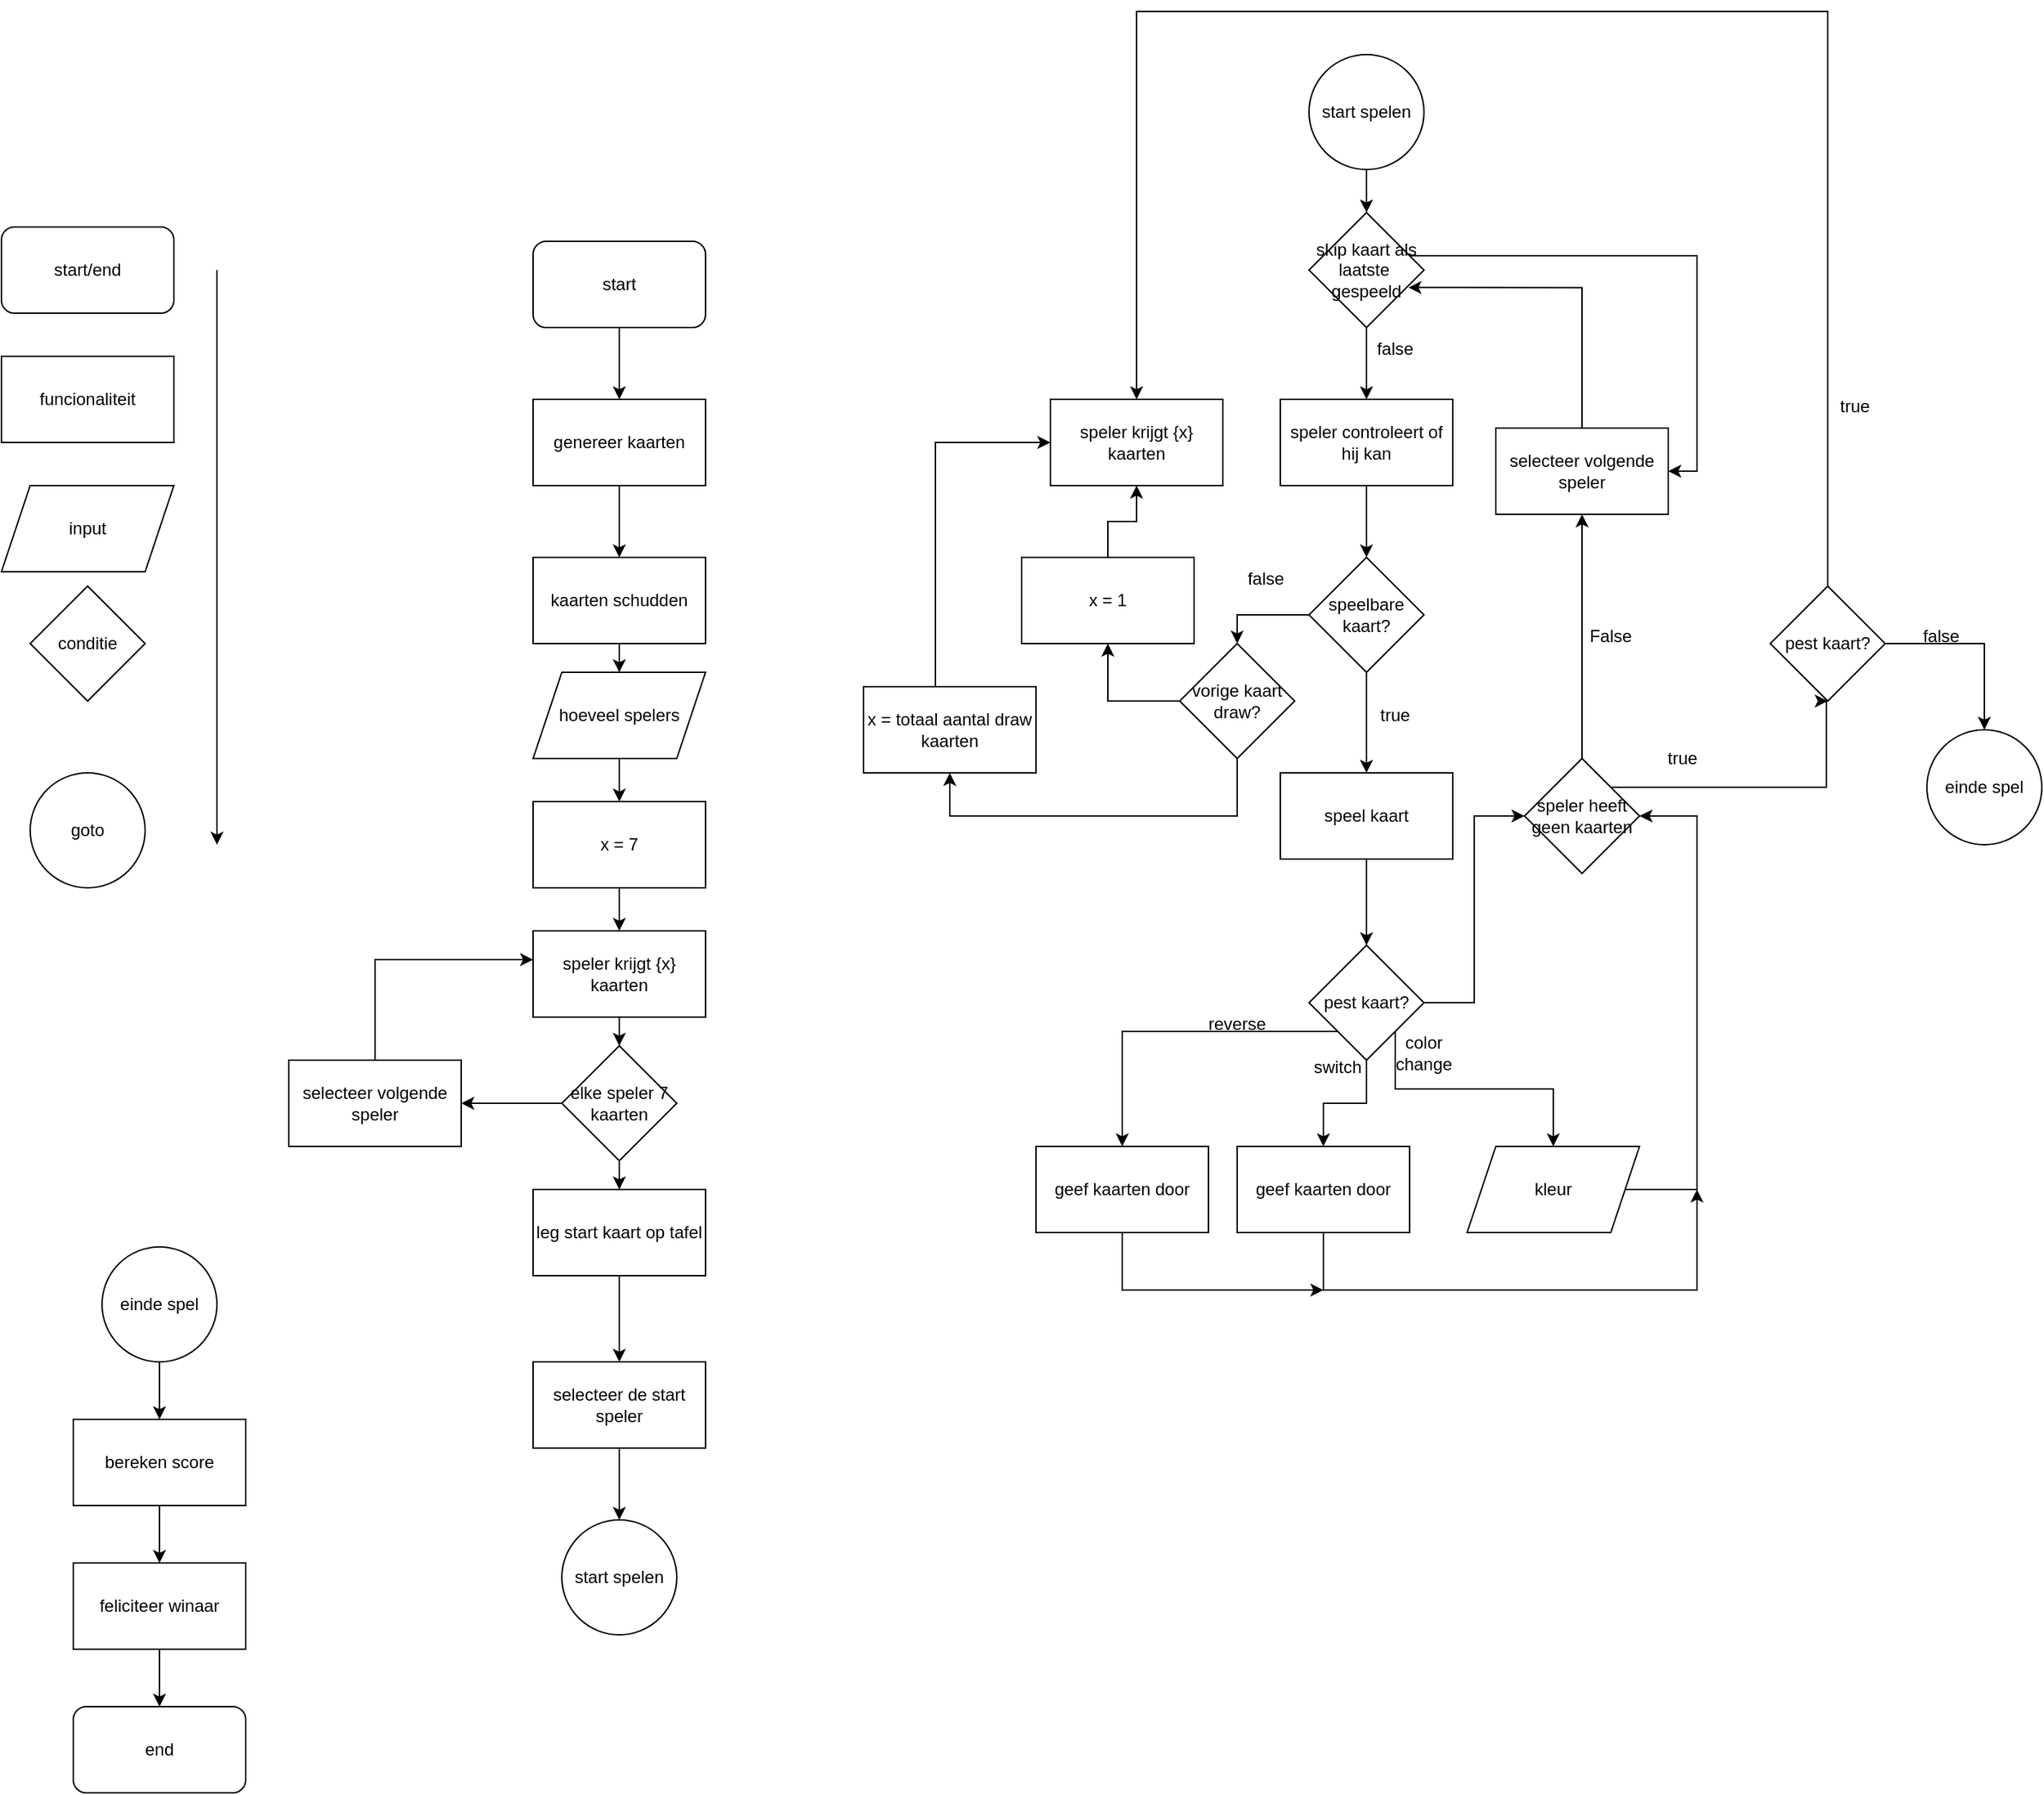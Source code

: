 <mxfile version="22.1.21" type="device">
  <diagram name="Pagina-1" id="xcAP3sUt3TdDTb0bLY-T">
    <mxGraphModel dx="1009" dy="1711" grid="1" gridSize="10" guides="1" tooltips="1" connect="1" arrows="1" fold="1" page="1" pageScale="1" pageWidth="827" pageHeight="1169" math="0" shadow="0">
      <root>
        <mxCell id="0" />
        <mxCell id="1" parent="0" />
        <mxCell id="9wTMnwCspc6h20GG8ygX-1" value="start/end" style="rounded=1;whiteSpace=wrap;html=1;" vertex="1" parent="1">
          <mxGeometry x="10" y="10" width="120" height="60" as="geometry" />
        </mxCell>
        <mxCell id="9wTMnwCspc6h20GG8ygX-2" value="funcionaliteit" style="rounded=0;whiteSpace=wrap;html=1;" vertex="1" parent="1">
          <mxGeometry x="10" y="100" width="120" height="60" as="geometry" />
        </mxCell>
        <mxCell id="9wTMnwCspc6h20GG8ygX-3" value="conditie" style="rhombus;whiteSpace=wrap;html=1;" vertex="1" parent="1">
          <mxGeometry x="30" y="260" width="80" height="80" as="geometry" />
        </mxCell>
        <mxCell id="9wTMnwCspc6h20GG8ygX-64" value="" style="edgeStyle=orthogonalEdgeStyle;rounded=0;orthogonalLoop=1;jettySize=auto;html=1;" edge="1" parent="1" source="9wTMnwCspc6h20GG8ygX-4" target="9wTMnwCspc6h20GG8ygX-63">
          <mxGeometry relative="1" as="geometry" />
        </mxCell>
        <mxCell id="9wTMnwCspc6h20GG8ygX-4" value="hoeveel spelers" style="shape=parallelogram;perimeter=parallelogramPerimeter;whiteSpace=wrap;html=1;fixedSize=1;" vertex="1" parent="1">
          <mxGeometry x="380" y="320" width="120" height="60" as="geometry" />
        </mxCell>
        <mxCell id="9wTMnwCspc6h20GG8ygX-5" value="goto" style="ellipse;whiteSpace=wrap;html=1;aspect=fixed;" vertex="1" parent="1">
          <mxGeometry x="30" y="390" width="80" height="80" as="geometry" />
        </mxCell>
        <mxCell id="9wTMnwCspc6h20GG8ygX-7" value="" style="endArrow=classic;html=1;rounded=0;" edge="1" parent="1">
          <mxGeometry width="50" height="50" relative="1" as="geometry">
            <mxPoint x="160" y="40" as="sourcePoint" />
            <mxPoint x="160" y="440" as="targetPoint" />
          </mxGeometry>
        </mxCell>
        <mxCell id="9wTMnwCspc6h20GG8ygX-23" value="" style="edgeStyle=orthogonalEdgeStyle;rounded=0;orthogonalLoop=1;jettySize=auto;html=1;" edge="1" parent="1" source="9wTMnwCspc6h20GG8ygX-8" target="9wTMnwCspc6h20GG8ygX-22">
          <mxGeometry relative="1" as="geometry" />
        </mxCell>
        <mxCell id="9wTMnwCspc6h20GG8ygX-8" value="start" style="rounded=1;whiteSpace=wrap;html=1;" vertex="1" parent="1">
          <mxGeometry x="380" y="20" width="120" height="60" as="geometry" />
        </mxCell>
        <mxCell id="9wTMnwCspc6h20GG8ygX-9" value="end" style="rounded=1;whiteSpace=wrap;html=1;" vertex="1" parent="1">
          <mxGeometry x="60" y="1040" width="120" height="60" as="geometry" />
        </mxCell>
        <mxCell id="9wTMnwCspc6h20GG8ygX-25" value="" style="edgeStyle=orthogonalEdgeStyle;rounded=0;orthogonalLoop=1;jettySize=auto;html=1;" edge="1" parent="1" source="9wTMnwCspc6h20GG8ygX-22" target="9wTMnwCspc6h20GG8ygX-24">
          <mxGeometry relative="1" as="geometry" />
        </mxCell>
        <mxCell id="9wTMnwCspc6h20GG8ygX-22" value="genereer kaarten" style="rounded=0;whiteSpace=wrap;html=1;" vertex="1" parent="1">
          <mxGeometry x="380" y="130" width="120" height="60" as="geometry" />
        </mxCell>
        <mxCell id="9wTMnwCspc6h20GG8ygX-26" value="" style="edgeStyle=orthogonalEdgeStyle;rounded=0;orthogonalLoop=1;jettySize=auto;html=1;" edge="1" parent="1" source="9wTMnwCspc6h20GG8ygX-24" target="9wTMnwCspc6h20GG8ygX-4">
          <mxGeometry relative="1" as="geometry" />
        </mxCell>
        <mxCell id="9wTMnwCspc6h20GG8ygX-24" value="kaarten schudden" style="rounded=0;whiteSpace=wrap;html=1;" vertex="1" parent="1">
          <mxGeometry x="380" y="240" width="120" height="60" as="geometry" />
        </mxCell>
        <mxCell id="9wTMnwCspc6h20GG8ygX-32" value="" style="edgeStyle=orthogonalEdgeStyle;rounded=0;orthogonalLoop=1;jettySize=auto;html=1;" edge="1" parent="1" source="9wTMnwCspc6h20GG8ygX-27" target="9wTMnwCspc6h20GG8ygX-30">
          <mxGeometry relative="1" as="geometry" />
        </mxCell>
        <mxCell id="9wTMnwCspc6h20GG8ygX-27" value="speler krijgt {x} kaarten" style="rounded=0;whiteSpace=wrap;html=1;" vertex="1" parent="1">
          <mxGeometry x="380" y="500" width="120" height="60" as="geometry" />
        </mxCell>
        <mxCell id="9wTMnwCspc6h20GG8ygX-45" value="" style="edgeStyle=orthogonalEdgeStyle;rounded=0;orthogonalLoop=1;jettySize=auto;html=1;" edge="1" parent="1" source="9wTMnwCspc6h20GG8ygX-30" target="9wTMnwCspc6h20GG8ygX-37">
          <mxGeometry relative="1" as="geometry" />
        </mxCell>
        <mxCell id="9wTMnwCspc6h20GG8ygX-49" value="" style="edgeStyle=orthogonalEdgeStyle;rounded=0;orthogonalLoop=1;jettySize=auto;html=1;" edge="1" parent="1" source="9wTMnwCspc6h20GG8ygX-30" target="9wTMnwCspc6h20GG8ygX-48">
          <mxGeometry relative="1" as="geometry" />
        </mxCell>
        <mxCell id="9wTMnwCspc6h20GG8ygX-30" value="elke speler 7 kaarten" style="rhombus;whiteSpace=wrap;html=1;" vertex="1" parent="1">
          <mxGeometry x="400" y="580" width="80" height="80" as="geometry" />
        </mxCell>
        <mxCell id="9wTMnwCspc6h20GG8ygX-31" value="input" style="shape=parallelogram;perimeter=parallelogramPerimeter;whiteSpace=wrap;html=1;fixedSize=1;" vertex="1" parent="1">
          <mxGeometry x="10" y="190" width="120" height="60" as="geometry" />
        </mxCell>
        <mxCell id="9wTMnwCspc6h20GG8ygX-44" value="" style="edgeStyle=orthogonalEdgeStyle;rounded=0;orthogonalLoop=1;jettySize=auto;html=1;" edge="1" parent="1" source="9wTMnwCspc6h20GG8ygX-37" target="9wTMnwCspc6h20GG8ygX-27">
          <mxGeometry relative="1" as="geometry">
            <Array as="points">
              <mxPoint x="270" y="520" />
            </Array>
          </mxGeometry>
        </mxCell>
        <mxCell id="9wTMnwCspc6h20GG8ygX-37" value="selecteer volgende speler" style="rounded=0;whiteSpace=wrap;html=1;" vertex="1" parent="1">
          <mxGeometry x="210" y="590" width="120" height="60" as="geometry" />
        </mxCell>
        <mxCell id="9wTMnwCspc6h20GG8ygX-46" value="start spelen" style="ellipse;whiteSpace=wrap;html=1;aspect=fixed;" vertex="1" parent="1">
          <mxGeometry x="400" y="910" width="80" height="80" as="geometry" />
        </mxCell>
        <mxCell id="9wTMnwCspc6h20GG8ygX-115" value="" style="edgeStyle=orthogonalEdgeStyle;rounded=0;orthogonalLoop=1;jettySize=auto;html=1;" edge="1" parent="1" source="9wTMnwCspc6h20GG8ygX-47" target="9wTMnwCspc6h20GG8ygX-114">
          <mxGeometry relative="1" as="geometry" />
        </mxCell>
        <mxCell id="9wTMnwCspc6h20GG8ygX-47" value="start spelen" style="ellipse;whiteSpace=wrap;html=1;aspect=fixed;" vertex="1" parent="1">
          <mxGeometry x="920" y="-110" width="80" height="80" as="geometry" />
        </mxCell>
        <mxCell id="9wTMnwCspc6h20GG8ygX-52" value="" style="edgeStyle=orthogonalEdgeStyle;rounded=0;orthogonalLoop=1;jettySize=auto;html=1;" edge="1" parent="1" source="9wTMnwCspc6h20GG8ygX-48" target="9wTMnwCspc6h20GG8ygX-51">
          <mxGeometry relative="1" as="geometry" />
        </mxCell>
        <mxCell id="9wTMnwCspc6h20GG8ygX-48" value="leg start kaart op tafel" style="rounded=0;whiteSpace=wrap;html=1;" vertex="1" parent="1">
          <mxGeometry x="380" y="680" width="120" height="60" as="geometry" />
        </mxCell>
        <mxCell id="9wTMnwCspc6h20GG8ygX-53" value="" style="edgeStyle=orthogonalEdgeStyle;rounded=0;orthogonalLoop=1;jettySize=auto;html=1;" edge="1" parent="1" source="9wTMnwCspc6h20GG8ygX-51" target="9wTMnwCspc6h20GG8ygX-46">
          <mxGeometry relative="1" as="geometry" />
        </mxCell>
        <mxCell id="9wTMnwCspc6h20GG8ygX-51" value="selecteer de start speler" style="rounded=0;whiteSpace=wrap;html=1;" vertex="1" parent="1">
          <mxGeometry x="380" y="800" width="120" height="60" as="geometry" />
        </mxCell>
        <mxCell id="9wTMnwCspc6h20GG8ygX-57" value="" style="edgeStyle=orthogonalEdgeStyle;rounded=0;orthogonalLoop=1;jettySize=auto;html=1;" edge="1" parent="1" source="9wTMnwCspc6h20GG8ygX-54" target="9wTMnwCspc6h20GG8ygX-56">
          <mxGeometry relative="1" as="geometry" />
        </mxCell>
        <mxCell id="9wTMnwCspc6h20GG8ygX-54" value="speler controleert of hij kan" style="rounded=0;whiteSpace=wrap;html=1;" vertex="1" parent="1">
          <mxGeometry x="900" y="130" width="120" height="60" as="geometry" />
        </mxCell>
        <mxCell id="9wTMnwCspc6h20GG8ygX-71" value="" style="edgeStyle=orthogonalEdgeStyle;rounded=0;orthogonalLoop=1;jettySize=auto;html=1;" edge="1" parent="1" source="9wTMnwCspc6h20GG8ygX-56" target="9wTMnwCspc6h20GG8ygX-70">
          <mxGeometry relative="1" as="geometry" />
        </mxCell>
        <mxCell id="9wTMnwCspc6h20GG8ygX-95" style="edgeStyle=orthogonalEdgeStyle;rounded=0;orthogonalLoop=1;jettySize=auto;html=1;entryX=0.5;entryY=0;entryDx=0;entryDy=0;" edge="1" parent="1" source="9wTMnwCspc6h20GG8ygX-56" target="9wTMnwCspc6h20GG8ygX-94">
          <mxGeometry relative="1" as="geometry" />
        </mxCell>
        <mxCell id="9wTMnwCspc6h20GG8ygX-56" value="speelbare kaart?" style="rhombus;whiteSpace=wrap;html=1;" vertex="1" parent="1">
          <mxGeometry x="920" y="240" width="80" height="80" as="geometry" />
        </mxCell>
        <mxCell id="9wTMnwCspc6h20GG8ygX-58" value="speler krijgt {x} kaarten" style="rounded=0;whiteSpace=wrap;html=1;" vertex="1" parent="1">
          <mxGeometry x="740" y="130" width="120" height="60" as="geometry" />
        </mxCell>
        <mxCell id="9wTMnwCspc6h20GG8ygX-62" value="" style="edgeStyle=orthogonalEdgeStyle;rounded=0;orthogonalLoop=1;jettySize=auto;html=1;" edge="1" parent="1" source="9wTMnwCspc6h20GG8ygX-60" target="9wTMnwCspc6h20GG8ygX-58">
          <mxGeometry relative="1" as="geometry" />
        </mxCell>
        <mxCell id="9wTMnwCspc6h20GG8ygX-60" value="x = 1" style="rounded=0;whiteSpace=wrap;html=1;" vertex="1" parent="1">
          <mxGeometry x="720" y="240" width="120" height="60" as="geometry" />
        </mxCell>
        <mxCell id="9wTMnwCspc6h20GG8ygX-67" style="edgeStyle=orthogonalEdgeStyle;rounded=0;orthogonalLoop=1;jettySize=auto;html=1;entryX=0.5;entryY=0;entryDx=0;entryDy=0;" edge="1" parent="1" source="9wTMnwCspc6h20GG8ygX-63" target="9wTMnwCspc6h20GG8ygX-27">
          <mxGeometry relative="1" as="geometry" />
        </mxCell>
        <mxCell id="9wTMnwCspc6h20GG8ygX-63" value="x = 7" style="rounded=0;whiteSpace=wrap;html=1;" vertex="1" parent="1">
          <mxGeometry x="380" y="410" width="120" height="60" as="geometry" />
        </mxCell>
        <mxCell id="9wTMnwCspc6h20GG8ygX-69" value="false" style="text;strokeColor=none;align=center;fillColor=none;html=1;verticalAlign=middle;whiteSpace=wrap;rounded=0;" vertex="1" parent="1">
          <mxGeometry x="860" y="240" width="60" height="30" as="geometry" />
        </mxCell>
        <mxCell id="9wTMnwCspc6h20GG8ygX-75" value="" style="edgeStyle=orthogonalEdgeStyle;rounded=0;orthogonalLoop=1;jettySize=auto;html=1;" edge="1" parent="1" source="9wTMnwCspc6h20GG8ygX-77" target="9wTMnwCspc6h20GG8ygX-74">
          <mxGeometry relative="1" as="geometry" />
        </mxCell>
        <mxCell id="9wTMnwCspc6h20GG8ygX-90" value="" style="edgeStyle=orthogonalEdgeStyle;rounded=0;orthogonalLoop=1;jettySize=auto;html=1;" edge="1" parent="1" source="9wTMnwCspc6h20GG8ygX-70" target="9wTMnwCspc6h20GG8ygX-89">
          <mxGeometry relative="1" as="geometry" />
        </mxCell>
        <mxCell id="9wTMnwCspc6h20GG8ygX-70" value="speel kaart" style="rounded=0;whiteSpace=wrap;html=1;" vertex="1" parent="1">
          <mxGeometry x="900" y="390" width="120" height="60" as="geometry" />
        </mxCell>
        <mxCell id="9wTMnwCspc6h20GG8ygX-72" value="true" style="text;strokeColor=none;align=center;fillColor=none;html=1;verticalAlign=middle;whiteSpace=wrap;rounded=0;" vertex="1" parent="1">
          <mxGeometry x="950" y="335" width="60" height="30" as="geometry" />
        </mxCell>
        <mxCell id="9wTMnwCspc6h20GG8ygX-118" style="edgeStyle=orthogonalEdgeStyle;rounded=0;orthogonalLoop=1;jettySize=auto;html=1;entryX=0.865;entryY=0.652;entryDx=0;entryDy=0;entryPerimeter=0;" edge="1" parent="1" source="9wTMnwCspc6h20GG8ygX-74" target="9wTMnwCspc6h20GG8ygX-114">
          <mxGeometry relative="1" as="geometry">
            <mxPoint x="1020" y="70" as="targetPoint" />
            <Array as="points">
              <mxPoint x="1110" y="52" />
            </Array>
          </mxGeometry>
        </mxCell>
        <mxCell id="9wTMnwCspc6h20GG8ygX-74" value="selecteer volgende speler" style="rounded=0;whiteSpace=wrap;html=1;" vertex="1" parent="1">
          <mxGeometry x="1050" y="150" width="120" height="60" as="geometry" />
        </mxCell>
        <mxCell id="9wTMnwCspc6h20GG8ygX-123" style="edgeStyle=orthogonalEdgeStyle;rounded=0;orthogonalLoop=1;jettySize=auto;html=1;entryX=0.5;entryY=1;entryDx=0;entryDy=0;" edge="1" parent="1" source="9wTMnwCspc6h20GG8ygX-77" target="9wTMnwCspc6h20GG8ygX-124">
          <mxGeometry relative="1" as="geometry">
            <mxPoint x="1280" y="360" as="targetPoint" />
            <Array as="points">
              <mxPoint x="1280" y="400" />
            </Array>
          </mxGeometry>
        </mxCell>
        <mxCell id="9wTMnwCspc6h20GG8ygX-77" value="speler heeft geen kaarten" style="rhombus;whiteSpace=wrap;html=1;" vertex="1" parent="1">
          <mxGeometry x="1070" y="380" width="80" height="80" as="geometry" />
        </mxCell>
        <mxCell id="9wTMnwCspc6h20GG8ygX-79" value="False" style="text;strokeColor=none;align=center;fillColor=none;html=1;verticalAlign=middle;whiteSpace=wrap;rounded=0;" vertex="1" parent="1">
          <mxGeometry x="1100" y="280" width="60" height="30" as="geometry" />
        </mxCell>
        <mxCell id="9wTMnwCspc6h20GG8ygX-80" value="einde spel" style="ellipse;whiteSpace=wrap;html=1;aspect=fixed;" vertex="1" parent="1">
          <mxGeometry x="1350" y="360" width="80" height="80" as="geometry" />
        </mxCell>
        <mxCell id="9wTMnwCspc6h20GG8ygX-84" value="" style="edgeStyle=orthogonalEdgeStyle;rounded=0;orthogonalLoop=1;jettySize=auto;html=1;" edge="1" parent="1" source="9wTMnwCspc6h20GG8ygX-82" target="9wTMnwCspc6h20GG8ygX-83">
          <mxGeometry relative="1" as="geometry" />
        </mxCell>
        <mxCell id="9wTMnwCspc6h20GG8ygX-82" value="einde spel" style="ellipse;whiteSpace=wrap;html=1;aspect=fixed;" vertex="1" parent="1">
          <mxGeometry x="80" y="720" width="80" height="80" as="geometry" />
        </mxCell>
        <mxCell id="9wTMnwCspc6h20GG8ygX-86" value="" style="edgeStyle=orthogonalEdgeStyle;rounded=0;orthogonalLoop=1;jettySize=auto;html=1;" edge="1" parent="1" source="9wTMnwCspc6h20GG8ygX-83" target="9wTMnwCspc6h20GG8ygX-85">
          <mxGeometry relative="1" as="geometry" />
        </mxCell>
        <mxCell id="9wTMnwCspc6h20GG8ygX-83" value="bereken score" style="rounded=0;whiteSpace=wrap;html=1;" vertex="1" parent="1">
          <mxGeometry x="60" y="840" width="120" height="60" as="geometry" />
        </mxCell>
        <mxCell id="9wTMnwCspc6h20GG8ygX-88" value="" style="edgeStyle=orthogonalEdgeStyle;rounded=0;orthogonalLoop=1;jettySize=auto;html=1;" edge="1" parent="1" source="9wTMnwCspc6h20GG8ygX-85" target="9wTMnwCspc6h20GG8ygX-9">
          <mxGeometry relative="1" as="geometry" />
        </mxCell>
        <mxCell id="9wTMnwCspc6h20GG8ygX-85" value="feliciteer winaar" style="rounded=0;whiteSpace=wrap;html=1;" vertex="1" parent="1">
          <mxGeometry x="60" y="940" width="120" height="60" as="geometry" />
        </mxCell>
        <mxCell id="9wTMnwCspc6h20GG8ygX-91" value="" style="edgeStyle=orthogonalEdgeStyle;rounded=0;orthogonalLoop=1;jettySize=auto;html=1;entryX=0;entryY=0.5;entryDx=0;entryDy=0;" edge="1" parent="1" source="9wTMnwCspc6h20GG8ygX-89" target="9wTMnwCspc6h20GG8ygX-77">
          <mxGeometry relative="1" as="geometry" />
        </mxCell>
        <mxCell id="9wTMnwCspc6h20GG8ygX-101" value="" style="edgeStyle=orthogonalEdgeStyle;rounded=0;orthogonalLoop=1;jettySize=auto;html=1;entryX=0.5;entryY=0;entryDx=0;entryDy=0;" edge="1" parent="1" source="9wTMnwCspc6h20GG8ygX-89" target="9wTMnwCspc6h20GG8ygX-100">
          <mxGeometry relative="1" as="geometry">
            <Array as="points">
              <mxPoint x="980" y="610" />
              <mxPoint x="1090" y="610" />
            </Array>
          </mxGeometry>
        </mxCell>
        <mxCell id="9wTMnwCspc6h20GG8ygX-107" style="edgeStyle=orthogonalEdgeStyle;rounded=0;orthogonalLoop=1;jettySize=auto;html=1;entryX=0.5;entryY=0;entryDx=0;entryDy=0;" edge="1" parent="1" source="9wTMnwCspc6h20GG8ygX-89" target="9wTMnwCspc6h20GG8ygX-106">
          <mxGeometry relative="1" as="geometry" />
        </mxCell>
        <mxCell id="9wTMnwCspc6h20GG8ygX-110" style="edgeStyle=orthogonalEdgeStyle;rounded=0;orthogonalLoop=1;jettySize=auto;html=1;exitX=0;exitY=1;exitDx=0;exitDy=0;entryX=0.5;entryY=0;entryDx=0;entryDy=0;" edge="1" parent="1" source="9wTMnwCspc6h20GG8ygX-89" target="9wTMnwCspc6h20GG8ygX-109">
          <mxGeometry relative="1" as="geometry" />
        </mxCell>
        <mxCell id="9wTMnwCspc6h20GG8ygX-89" value="pest kaart?" style="rhombus;whiteSpace=wrap;html=1;" vertex="1" parent="1">
          <mxGeometry x="920" y="510" width="80" height="80" as="geometry" />
        </mxCell>
        <mxCell id="9wTMnwCspc6h20GG8ygX-97" value="" style="edgeStyle=orthogonalEdgeStyle;rounded=0;orthogonalLoop=1;jettySize=auto;html=1;entryX=0.5;entryY=1;entryDx=0;entryDy=0;" edge="1" parent="1" source="9wTMnwCspc6h20GG8ygX-94" target="9wTMnwCspc6h20GG8ygX-96">
          <mxGeometry relative="1" as="geometry">
            <Array as="points">
              <mxPoint x="870" y="420" />
              <mxPoint x="670" y="420" />
            </Array>
          </mxGeometry>
        </mxCell>
        <mxCell id="9wTMnwCspc6h20GG8ygX-99" style="edgeStyle=orthogonalEdgeStyle;rounded=0;orthogonalLoop=1;jettySize=auto;html=1;entryX=0.5;entryY=1;entryDx=0;entryDy=0;" edge="1" parent="1" source="9wTMnwCspc6h20GG8ygX-94" target="9wTMnwCspc6h20GG8ygX-60">
          <mxGeometry relative="1" as="geometry">
            <Array as="points">
              <mxPoint x="780" y="340" />
            </Array>
          </mxGeometry>
        </mxCell>
        <mxCell id="9wTMnwCspc6h20GG8ygX-94" value="vorige kaart draw?" style="rhombus;whiteSpace=wrap;html=1;" vertex="1" parent="1">
          <mxGeometry x="830" y="300" width="80" height="80" as="geometry" />
        </mxCell>
        <mxCell id="9wTMnwCspc6h20GG8ygX-98" style="edgeStyle=orthogonalEdgeStyle;rounded=0;orthogonalLoop=1;jettySize=auto;html=1;entryX=0;entryY=0.5;entryDx=0;entryDy=0;" edge="1" parent="1" source="9wTMnwCspc6h20GG8ygX-96" target="9wTMnwCspc6h20GG8ygX-58">
          <mxGeometry relative="1" as="geometry">
            <Array as="points">
              <mxPoint x="660" y="160" />
            </Array>
          </mxGeometry>
        </mxCell>
        <mxCell id="9wTMnwCspc6h20GG8ygX-96" value="x = totaal aantal draw kaarten" style="rounded=0;whiteSpace=wrap;html=1;" vertex="1" parent="1">
          <mxGeometry x="610" y="330" width="120" height="60" as="geometry" />
        </mxCell>
        <mxCell id="9wTMnwCspc6h20GG8ygX-105" style="edgeStyle=orthogonalEdgeStyle;rounded=0;orthogonalLoop=1;jettySize=auto;html=1;entryX=1;entryY=0.5;entryDx=0;entryDy=0;" edge="1" parent="1" source="9wTMnwCspc6h20GG8ygX-100" target="9wTMnwCspc6h20GG8ygX-77">
          <mxGeometry relative="1" as="geometry">
            <mxPoint x="1210" y="420" as="targetPoint" />
            <Array as="points">
              <mxPoint x="1190" y="680" />
              <mxPoint x="1190" y="420" />
            </Array>
          </mxGeometry>
        </mxCell>
        <mxCell id="9wTMnwCspc6h20GG8ygX-100" value="kleur" style="shape=parallelogram;perimeter=parallelogramPerimeter;whiteSpace=wrap;html=1;fixedSize=1;" vertex="1" parent="1">
          <mxGeometry x="1030" y="650" width="120" height="60" as="geometry" />
        </mxCell>
        <mxCell id="9wTMnwCspc6h20GG8ygX-102" value="color change" style="text;strokeColor=none;align=center;fillColor=none;html=1;verticalAlign=middle;whiteSpace=wrap;rounded=0;" vertex="1" parent="1">
          <mxGeometry x="970" y="570" width="60" height="30" as="geometry" />
        </mxCell>
        <mxCell id="9wTMnwCspc6h20GG8ygX-108" style="edgeStyle=orthogonalEdgeStyle;rounded=0;orthogonalLoop=1;jettySize=auto;html=1;" edge="1" parent="1" source="9wTMnwCspc6h20GG8ygX-106">
          <mxGeometry relative="1" as="geometry">
            <mxPoint x="1190" y="680" as="targetPoint" />
            <Array as="points">
              <mxPoint x="930" y="750" />
              <mxPoint x="1190" y="750" />
            </Array>
          </mxGeometry>
        </mxCell>
        <mxCell id="9wTMnwCspc6h20GG8ygX-106" value="geef kaarten door" style="rounded=0;whiteSpace=wrap;html=1;" vertex="1" parent="1">
          <mxGeometry x="870" y="650" width="120" height="60" as="geometry" />
        </mxCell>
        <mxCell id="9wTMnwCspc6h20GG8ygX-111" style="edgeStyle=orthogonalEdgeStyle;rounded=0;orthogonalLoop=1;jettySize=auto;html=1;" edge="1" parent="1" source="9wTMnwCspc6h20GG8ygX-109">
          <mxGeometry relative="1" as="geometry">
            <mxPoint x="930" y="750" as="targetPoint" />
            <Array as="points">
              <mxPoint x="790" y="750" />
            </Array>
          </mxGeometry>
        </mxCell>
        <mxCell id="9wTMnwCspc6h20GG8ygX-109" value="geef kaarten door" style="rounded=0;whiteSpace=wrap;html=1;" vertex="1" parent="1">
          <mxGeometry x="730" y="650" width="120" height="60" as="geometry" />
        </mxCell>
        <mxCell id="9wTMnwCspc6h20GG8ygX-112" value="reverse" style="text;strokeColor=none;align=center;fillColor=none;html=1;verticalAlign=middle;whiteSpace=wrap;rounded=0;" vertex="1" parent="1">
          <mxGeometry x="840" y="550" width="60" height="30" as="geometry" />
        </mxCell>
        <mxCell id="9wTMnwCspc6h20GG8ygX-113" value="switch" style="text;strokeColor=none;align=center;fillColor=none;html=1;verticalAlign=middle;whiteSpace=wrap;rounded=0;" vertex="1" parent="1">
          <mxGeometry x="910" y="580" width="60" height="30" as="geometry" />
        </mxCell>
        <mxCell id="9wTMnwCspc6h20GG8ygX-116" value="" style="edgeStyle=orthogonalEdgeStyle;rounded=0;orthogonalLoop=1;jettySize=auto;html=1;" edge="1" parent="1" source="9wTMnwCspc6h20GG8ygX-114" target="9wTMnwCspc6h20GG8ygX-54">
          <mxGeometry relative="1" as="geometry" />
        </mxCell>
        <mxCell id="9wTMnwCspc6h20GG8ygX-119" style="edgeStyle=orthogonalEdgeStyle;rounded=0;orthogonalLoop=1;jettySize=auto;html=1;entryX=1;entryY=0.5;entryDx=0;entryDy=0;" edge="1" parent="1" source="9wTMnwCspc6h20GG8ygX-114" target="9wTMnwCspc6h20GG8ygX-74">
          <mxGeometry relative="1" as="geometry">
            <Array as="points">
              <mxPoint x="1190" y="30" />
              <mxPoint x="1190" y="180" />
            </Array>
          </mxGeometry>
        </mxCell>
        <mxCell id="9wTMnwCspc6h20GG8ygX-114" value="skip kaart als laatste&amp;nbsp; gespeeld" style="rhombus;whiteSpace=wrap;html=1;" vertex="1" parent="1">
          <mxGeometry x="920" width="80" height="80" as="geometry" />
        </mxCell>
        <mxCell id="9wTMnwCspc6h20GG8ygX-117" value="false" style="text;strokeColor=none;align=center;fillColor=none;html=1;verticalAlign=middle;whiteSpace=wrap;rounded=0;" vertex="1" parent="1">
          <mxGeometry x="950" y="80" width="60" height="30" as="geometry" />
        </mxCell>
        <mxCell id="9wTMnwCspc6h20GG8ygX-121" value="true" style="text;strokeColor=none;align=center;fillColor=none;html=1;verticalAlign=middle;whiteSpace=wrap;rounded=0;" vertex="1" parent="1">
          <mxGeometry x="1150" y="365" width="60" height="30" as="geometry" />
        </mxCell>
        <mxCell id="9wTMnwCspc6h20GG8ygX-125" style="edgeStyle=orthogonalEdgeStyle;rounded=0;orthogonalLoop=1;jettySize=auto;html=1;entryX=0.5;entryY=0;entryDx=0;entryDy=0;" edge="1" parent="1" source="9wTMnwCspc6h20GG8ygX-124" target="9wTMnwCspc6h20GG8ygX-58">
          <mxGeometry relative="1" as="geometry">
            <mxPoint x="1260" y="-140" as="targetPoint" />
            <Array as="points">
              <mxPoint x="1281" y="-140" />
              <mxPoint x="800" y="-140" />
            </Array>
          </mxGeometry>
        </mxCell>
        <mxCell id="9wTMnwCspc6h20GG8ygX-126" style="edgeStyle=orthogonalEdgeStyle;rounded=0;orthogonalLoop=1;jettySize=auto;html=1;entryX=0.5;entryY=0;entryDx=0;entryDy=0;" edge="1" parent="1" source="9wTMnwCspc6h20GG8ygX-124" target="9wTMnwCspc6h20GG8ygX-80">
          <mxGeometry relative="1" as="geometry" />
        </mxCell>
        <mxCell id="9wTMnwCspc6h20GG8ygX-124" value="pest kaart?" style="rhombus;whiteSpace=wrap;html=1;" vertex="1" parent="1">
          <mxGeometry x="1241" y="260" width="80" height="80" as="geometry" />
        </mxCell>
        <mxCell id="9wTMnwCspc6h20GG8ygX-127" value="false" style="text;strokeColor=none;align=center;fillColor=none;html=1;verticalAlign=middle;whiteSpace=wrap;rounded=0;" vertex="1" parent="1">
          <mxGeometry x="1330" y="280" width="60" height="30" as="geometry" />
        </mxCell>
        <mxCell id="9wTMnwCspc6h20GG8ygX-128" value="true" style="text;strokeColor=none;align=center;fillColor=none;html=1;verticalAlign=middle;whiteSpace=wrap;rounded=0;" vertex="1" parent="1">
          <mxGeometry x="1270" y="120" width="60" height="30" as="geometry" />
        </mxCell>
      </root>
    </mxGraphModel>
  </diagram>
</mxfile>
